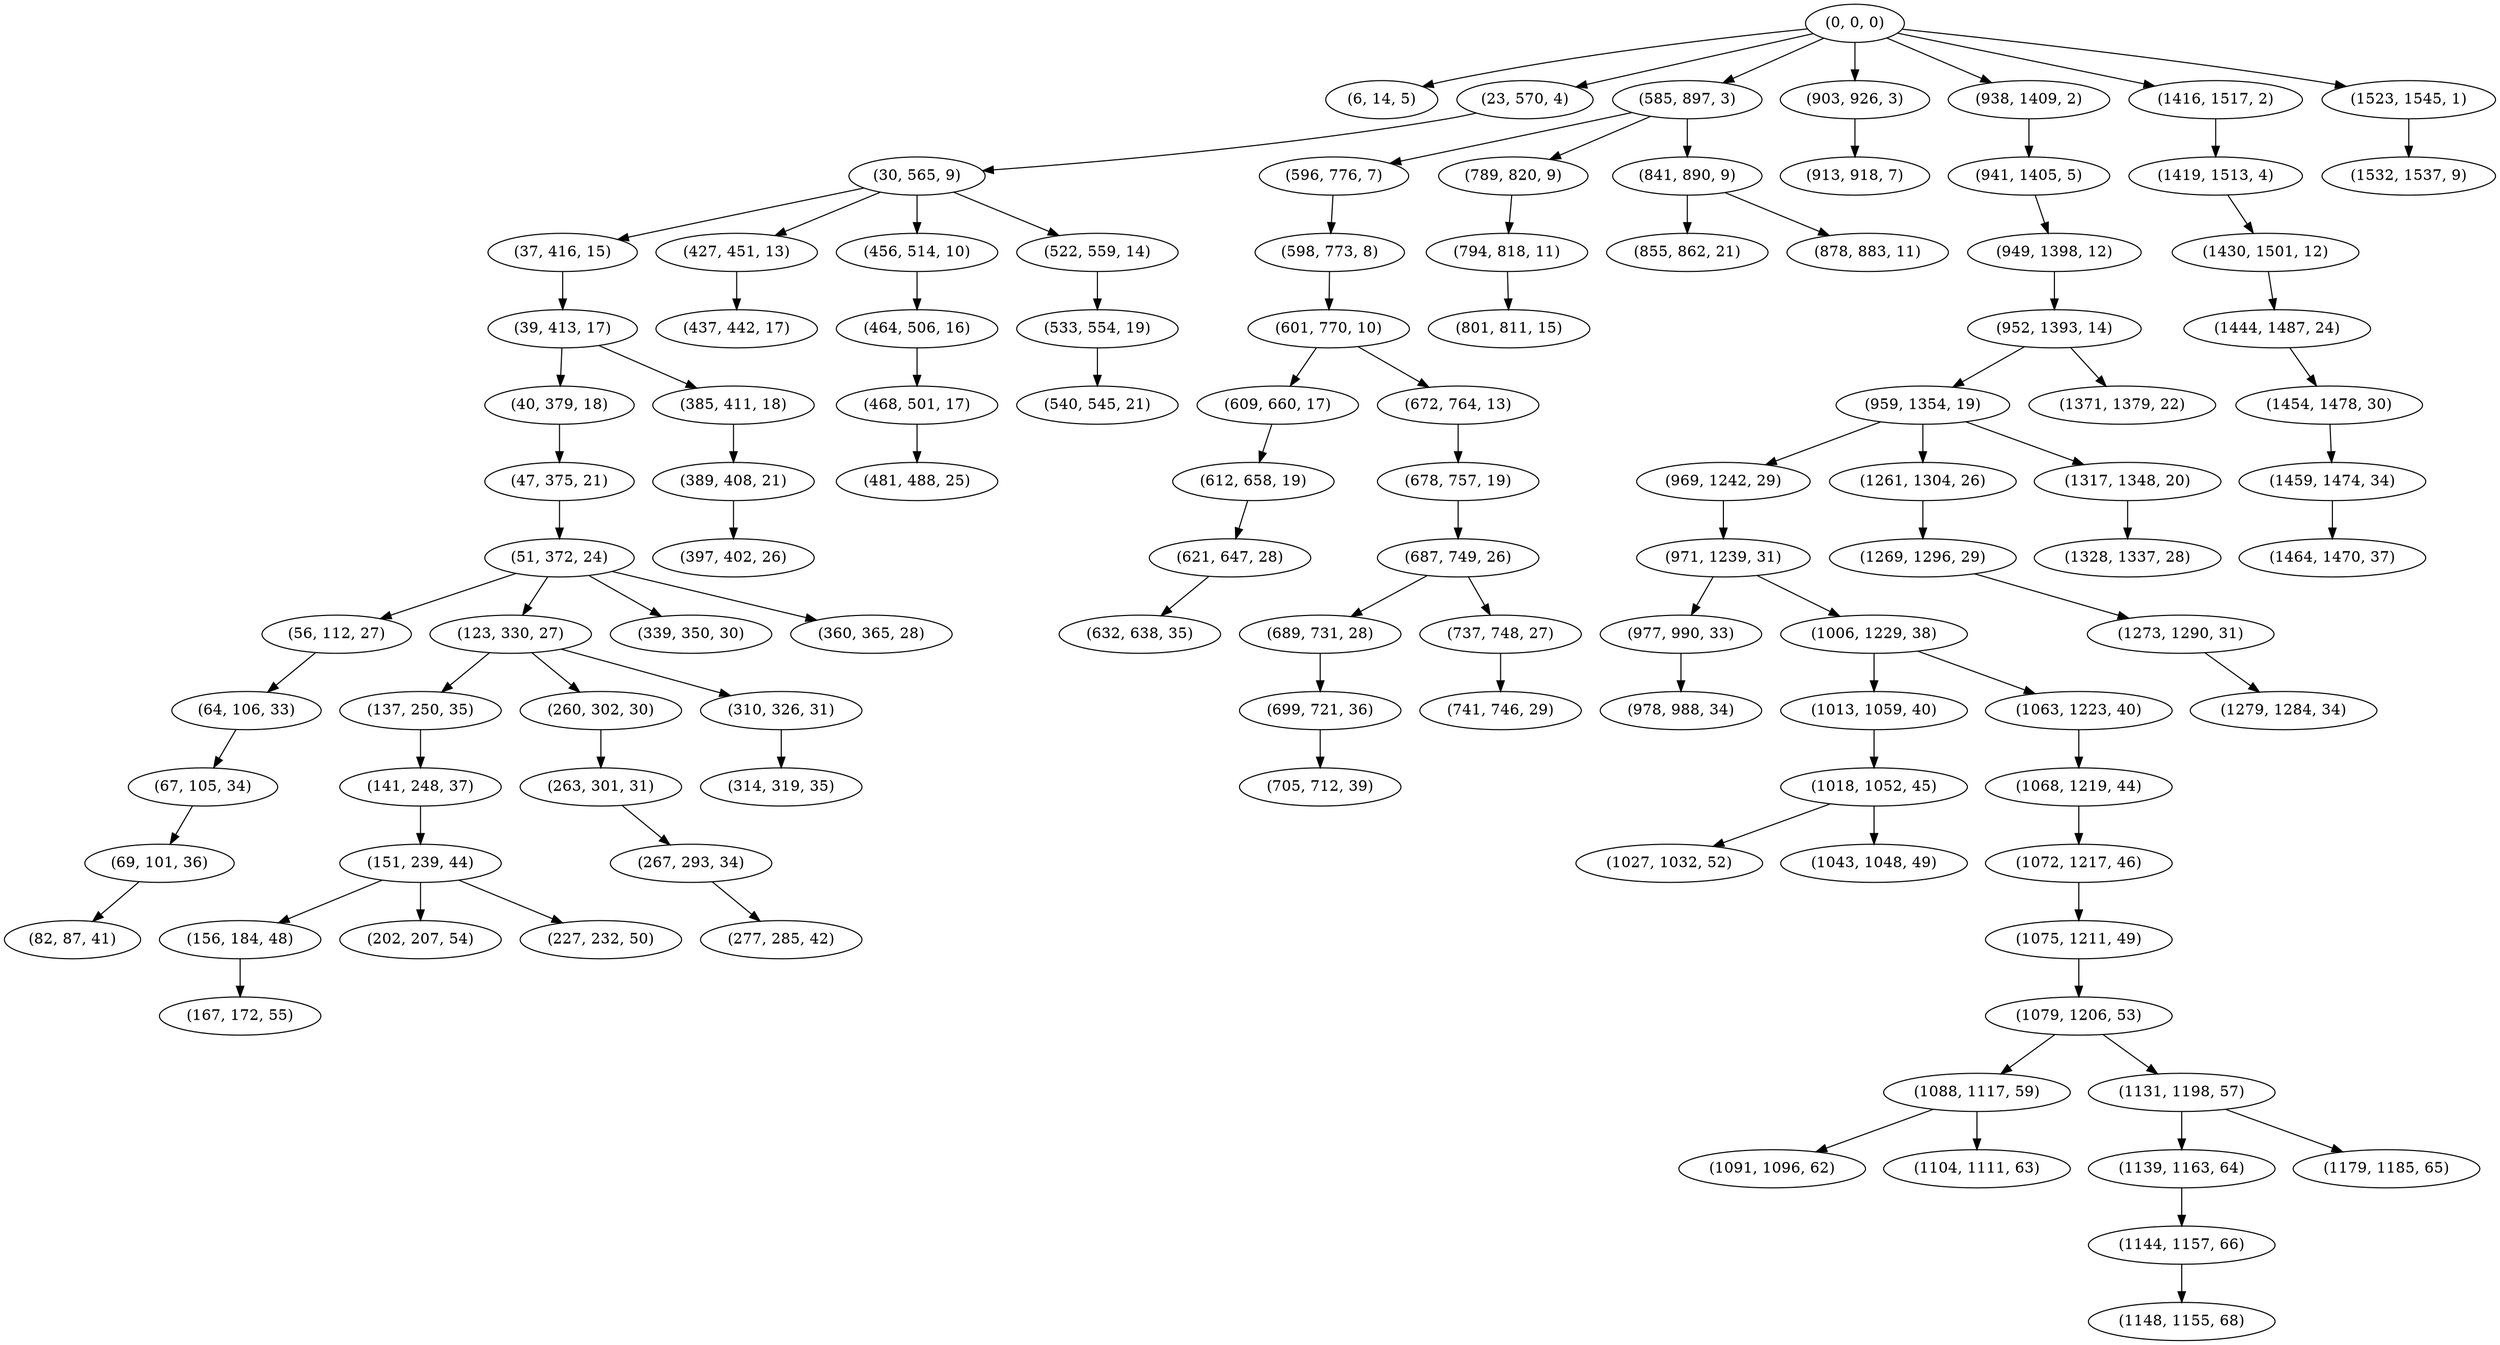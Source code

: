 digraph tree {
    "(0, 0, 0)";
    "(6, 14, 5)";
    "(23, 570, 4)";
    "(30, 565, 9)";
    "(37, 416, 15)";
    "(39, 413, 17)";
    "(40, 379, 18)";
    "(47, 375, 21)";
    "(51, 372, 24)";
    "(56, 112, 27)";
    "(64, 106, 33)";
    "(67, 105, 34)";
    "(69, 101, 36)";
    "(82, 87, 41)";
    "(123, 330, 27)";
    "(137, 250, 35)";
    "(141, 248, 37)";
    "(151, 239, 44)";
    "(156, 184, 48)";
    "(167, 172, 55)";
    "(202, 207, 54)";
    "(227, 232, 50)";
    "(260, 302, 30)";
    "(263, 301, 31)";
    "(267, 293, 34)";
    "(277, 285, 42)";
    "(310, 326, 31)";
    "(314, 319, 35)";
    "(339, 350, 30)";
    "(360, 365, 28)";
    "(385, 411, 18)";
    "(389, 408, 21)";
    "(397, 402, 26)";
    "(427, 451, 13)";
    "(437, 442, 17)";
    "(456, 514, 10)";
    "(464, 506, 16)";
    "(468, 501, 17)";
    "(481, 488, 25)";
    "(522, 559, 14)";
    "(533, 554, 19)";
    "(540, 545, 21)";
    "(585, 897, 3)";
    "(596, 776, 7)";
    "(598, 773, 8)";
    "(601, 770, 10)";
    "(609, 660, 17)";
    "(612, 658, 19)";
    "(621, 647, 28)";
    "(632, 638, 35)";
    "(672, 764, 13)";
    "(678, 757, 19)";
    "(687, 749, 26)";
    "(689, 731, 28)";
    "(699, 721, 36)";
    "(705, 712, 39)";
    "(737, 748, 27)";
    "(741, 746, 29)";
    "(789, 820, 9)";
    "(794, 818, 11)";
    "(801, 811, 15)";
    "(841, 890, 9)";
    "(855, 862, 21)";
    "(878, 883, 11)";
    "(903, 926, 3)";
    "(913, 918, 7)";
    "(938, 1409, 2)";
    "(941, 1405, 5)";
    "(949, 1398, 12)";
    "(952, 1393, 14)";
    "(959, 1354, 19)";
    "(969, 1242, 29)";
    "(971, 1239, 31)";
    "(977, 990, 33)";
    "(978, 988, 34)";
    "(1006, 1229, 38)";
    "(1013, 1059, 40)";
    "(1018, 1052, 45)";
    "(1027, 1032, 52)";
    "(1043, 1048, 49)";
    "(1063, 1223, 40)";
    "(1068, 1219, 44)";
    "(1072, 1217, 46)";
    "(1075, 1211, 49)";
    "(1079, 1206, 53)";
    "(1088, 1117, 59)";
    "(1091, 1096, 62)";
    "(1104, 1111, 63)";
    "(1131, 1198, 57)";
    "(1139, 1163, 64)";
    "(1144, 1157, 66)";
    "(1148, 1155, 68)";
    "(1179, 1185, 65)";
    "(1261, 1304, 26)";
    "(1269, 1296, 29)";
    "(1273, 1290, 31)";
    "(1279, 1284, 34)";
    "(1317, 1348, 20)";
    "(1328, 1337, 28)";
    "(1371, 1379, 22)";
    "(1416, 1517, 2)";
    "(1419, 1513, 4)";
    "(1430, 1501, 12)";
    "(1444, 1487, 24)";
    "(1454, 1478, 30)";
    "(1459, 1474, 34)";
    "(1464, 1470, 37)";
    "(1523, 1545, 1)";
    "(1532, 1537, 9)";
    "(0, 0, 0)" -> "(6, 14, 5)";
    "(0, 0, 0)" -> "(23, 570, 4)";
    "(0, 0, 0)" -> "(585, 897, 3)";
    "(0, 0, 0)" -> "(903, 926, 3)";
    "(0, 0, 0)" -> "(938, 1409, 2)";
    "(0, 0, 0)" -> "(1416, 1517, 2)";
    "(0, 0, 0)" -> "(1523, 1545, 1)";
    "(23, 570, 4)" -> "(30, 565, 9)";
    "(30, 565, 9)" -> "(37, 416, 15)";
    "(30, 565, 9)" -> "(427, 451, 13)";
    "(30, 565, 9)" -> "(456, 514, 10)";
    "(30, 565, 9)" -> "(522, 559, 14)";
    "(37, 416, 15)" -> "(39, 413, 17)";
    "(39, 413, 17)" -> "(40, 379, 18)";
    "(39, 413, 17)" -> "(385, 411, 18)";
    "(40, 379, 18)" -> "(47, 375, 21)";
    "(47, 375, 21)" -> "(51, 372, 24)";
    "(51, 372, 24)" -> "(56, 112, 27)";
    "(51, 372, 24)" -> "(123, 330, 27)";
    "(51, 372, 24)" -> "(339, 350, 30)";
    "(51, 372, 24)" -> "(360, 365, 28)";
    "(56, 112, 27)" -> "(64, 106, 33)";
    "(64, 106, 33)" -> "(67, 105, 34)";
    "(67, 105, 34)" -> "(69, 101, 36)";
    "(69, 101, 36)" -> "(82, 87, 41)";
    "(123, 330, 27)" -> "(137, 250, 35)";
    "(123, 330, 27)" -> "(260, 302, 30)";
    "(123, 330, 27)" -> "(310, 326, 31)";
    "(137, 250, 35)" -> "(141, 248, 37)";
    "(141, 248, 37)" -> "(151, 239, 44)";
    "(151, 239, 44)" -> "(156, 184, 48)";
    "(151, 239, 44)" -> "(202, 207, 54)";
    "(151, 239, 44)" -> "(227, 232, 50)";
    "(156, 184, 48)" -> "(167, 172, 55)";
    "(260, 302, 30)" -> "(263, 301, 31)";
    "(263, 301, 31)" -> "(267, 293, 34)";
    "(267, 293, 34)" -> "(277, 285, 42)";
    "(310, 326, 31)" -> "(314, 319, 35)";
    "(385, 411, 18)" -> "(389, 408, 21)";
    "(389, 408, 21)" -> "(397, 402, 26)";
    "(427, 451, 13)" -> "(437, 442, 17)";
    "(456, 514, 10)" -> "(464, 506, 16)";
    "(464, 506, 16)" -> "(468, 501, 17)";
    "(468, 501, 17)" -> "(481, 488, 25)";
    "(522, 559, 14)" -> "(533, 554, 19)";
    "(533, 554, 19)" -> "(540, 545, 21)";
    "(585, 897, 3)" -> "(596, 776, 7)";
    "(585, 897, 3)" -> "(789, 820, 9)";
    "(585, 897, 3)" -> "(841, 890, 9)";
    "(596, 776, 7)" -> "(598, 773, 8)";
    "(598, 773, 8)" -> "(601, 770, 10)";
    "(601, 770, 10)" -> "(609, 660, 17)";
    "(601, 770, 10)" -> "(672, 764, 13)";
    "(609, 660, 17)" -> "(612, 658, 19)";
    "(612, 658, 19)" -> "(621, 647, 28)";
    "(621, 647, 28)" -> "(632, 638, 35)";
    "(672, 764, 13)" -> "(678, 757, 19)";
    "(678, 757, 19)" -> "(687, 749, 26)";
    "(687, 749, 26)" -> "(689, 731, 28)";
    "(687, 749, 26)" -> "(737, 748, 27)";
    "(689, 731, 28)" -> "(699, 721, 36)";
    "(699, 721, 36)" -> "(705, 712, 39)";
    "(737, 748, 27)" -> "(741, 746, 29)";
    "(789, 820, 9)" -> "(794, 818, 11)";
    "(794, 818, 11)" -> "(801, 811, 15)";
    "(841, 890, 9)" -> "(855, 862, 21)";
    "(841, 890, 9)" -> "(878, 883, 11)";
    "(903, 926, 3)" -> "(913, 918, 7)";
    "(938, 1409, 2)" -> "(941, 1405, 5)";
    "(941, 1405, 5)" -> "(949, 1398, 12)";
    "(949, 1398, 12)" -> "(952, 1393, 14)";
    "(952, 1393, 14)" -> "(959, 1354, 19)";
    "(952, 1393, 14)" -> "(1371, 1379, 22)";
    "(959, 1354, 19)" -> "(969, 1242, 29)";
    "(959, 1354, 19)" -> "(1261, 1304, 26)";
    "(959, 1354, 19)" -> "(1317, 1348, 20)";
    "(969, 1242, 29)" -> "(971, 1239, 31)";
    "(971, 1239, 31)" -> "(977, 990, 33)";
    "(971, 1239, 31)" -> "(1006, 1229, 38)";
    "(977, 990, 33)" -> "(978, 988, 34)";
    "(1006, 1229, 38)" -> "(1013, 1059, 40)";
    "(1006, 1229, 38)" -> "(1063, 1223, 40)";
    "(1013, 1059, 40)" -> "(1018, 1052, 45)";
    "(1018, 1052, 45)" -> "(1027, 1032, 52)";
    "(1018, 1052, 45)" -> "(1043, 1048, 49)";
    "(1063, 1223, 40)" -> "(1068, 1219, 44)";
    "(1068, 1219, 44)" -> "(1072, 1217, 46)";
    "(1072, 1217, 46)" -> "(1075, 1211, 49)";
    "(1075, 1211, 49)" -> "(1079, 1206, 53)";
    "(1079, 1206, 53)" -> "(1088, 1117, 59)";
    "(1079, 1206, 53)" -> "(1131, 1198, 57)";
    "(1088, 1117, 59)" -> "(1091, 1096, 62)";
    "(1088, 1117, 59)" -> "(1104, 1111, 63)";
    "(1131, 1198, 57)" -> "(1139, 1163, 64)";
    "(1131, 1198, 57)" -> "(1179, 1185, 65)";
    "(1139, 1163, 64)" -> "(1144, 1157, 66)";
    "(1144, 1157, 66)" -> "(1148, 1155, 68)";
    "(1261, 1304, 26)" -> "(1269, 1296, 29)";
    "(1269, 1296, 29)" -> "(1273, 1290, 31)";
    "(1273, 1290, 31)" -> "(1279, 1284, 34)";
    "(1317, 1348, 20)" -> "(1328, 1337, 28)";
    "(1416, 1517, 2)" -> "(1419, 1513, 4)";
    "(1419, 1513, 4)" -> "(1430, 1501, 12)";
    "(1430, 1501, 12)" -> "(1444, 1487, 24)";
    "(1444, 1487, 24)" -> "(1454, 1478, 30)";
    "(1454, 1478, 30)" -> "(1459, 1474, 34)";
    "(1459, 1474, 34)" -> "(1464, 1470, 37)";
    "(1523, 1545, 1)" -> "(1532, 1537, 9)";
}
